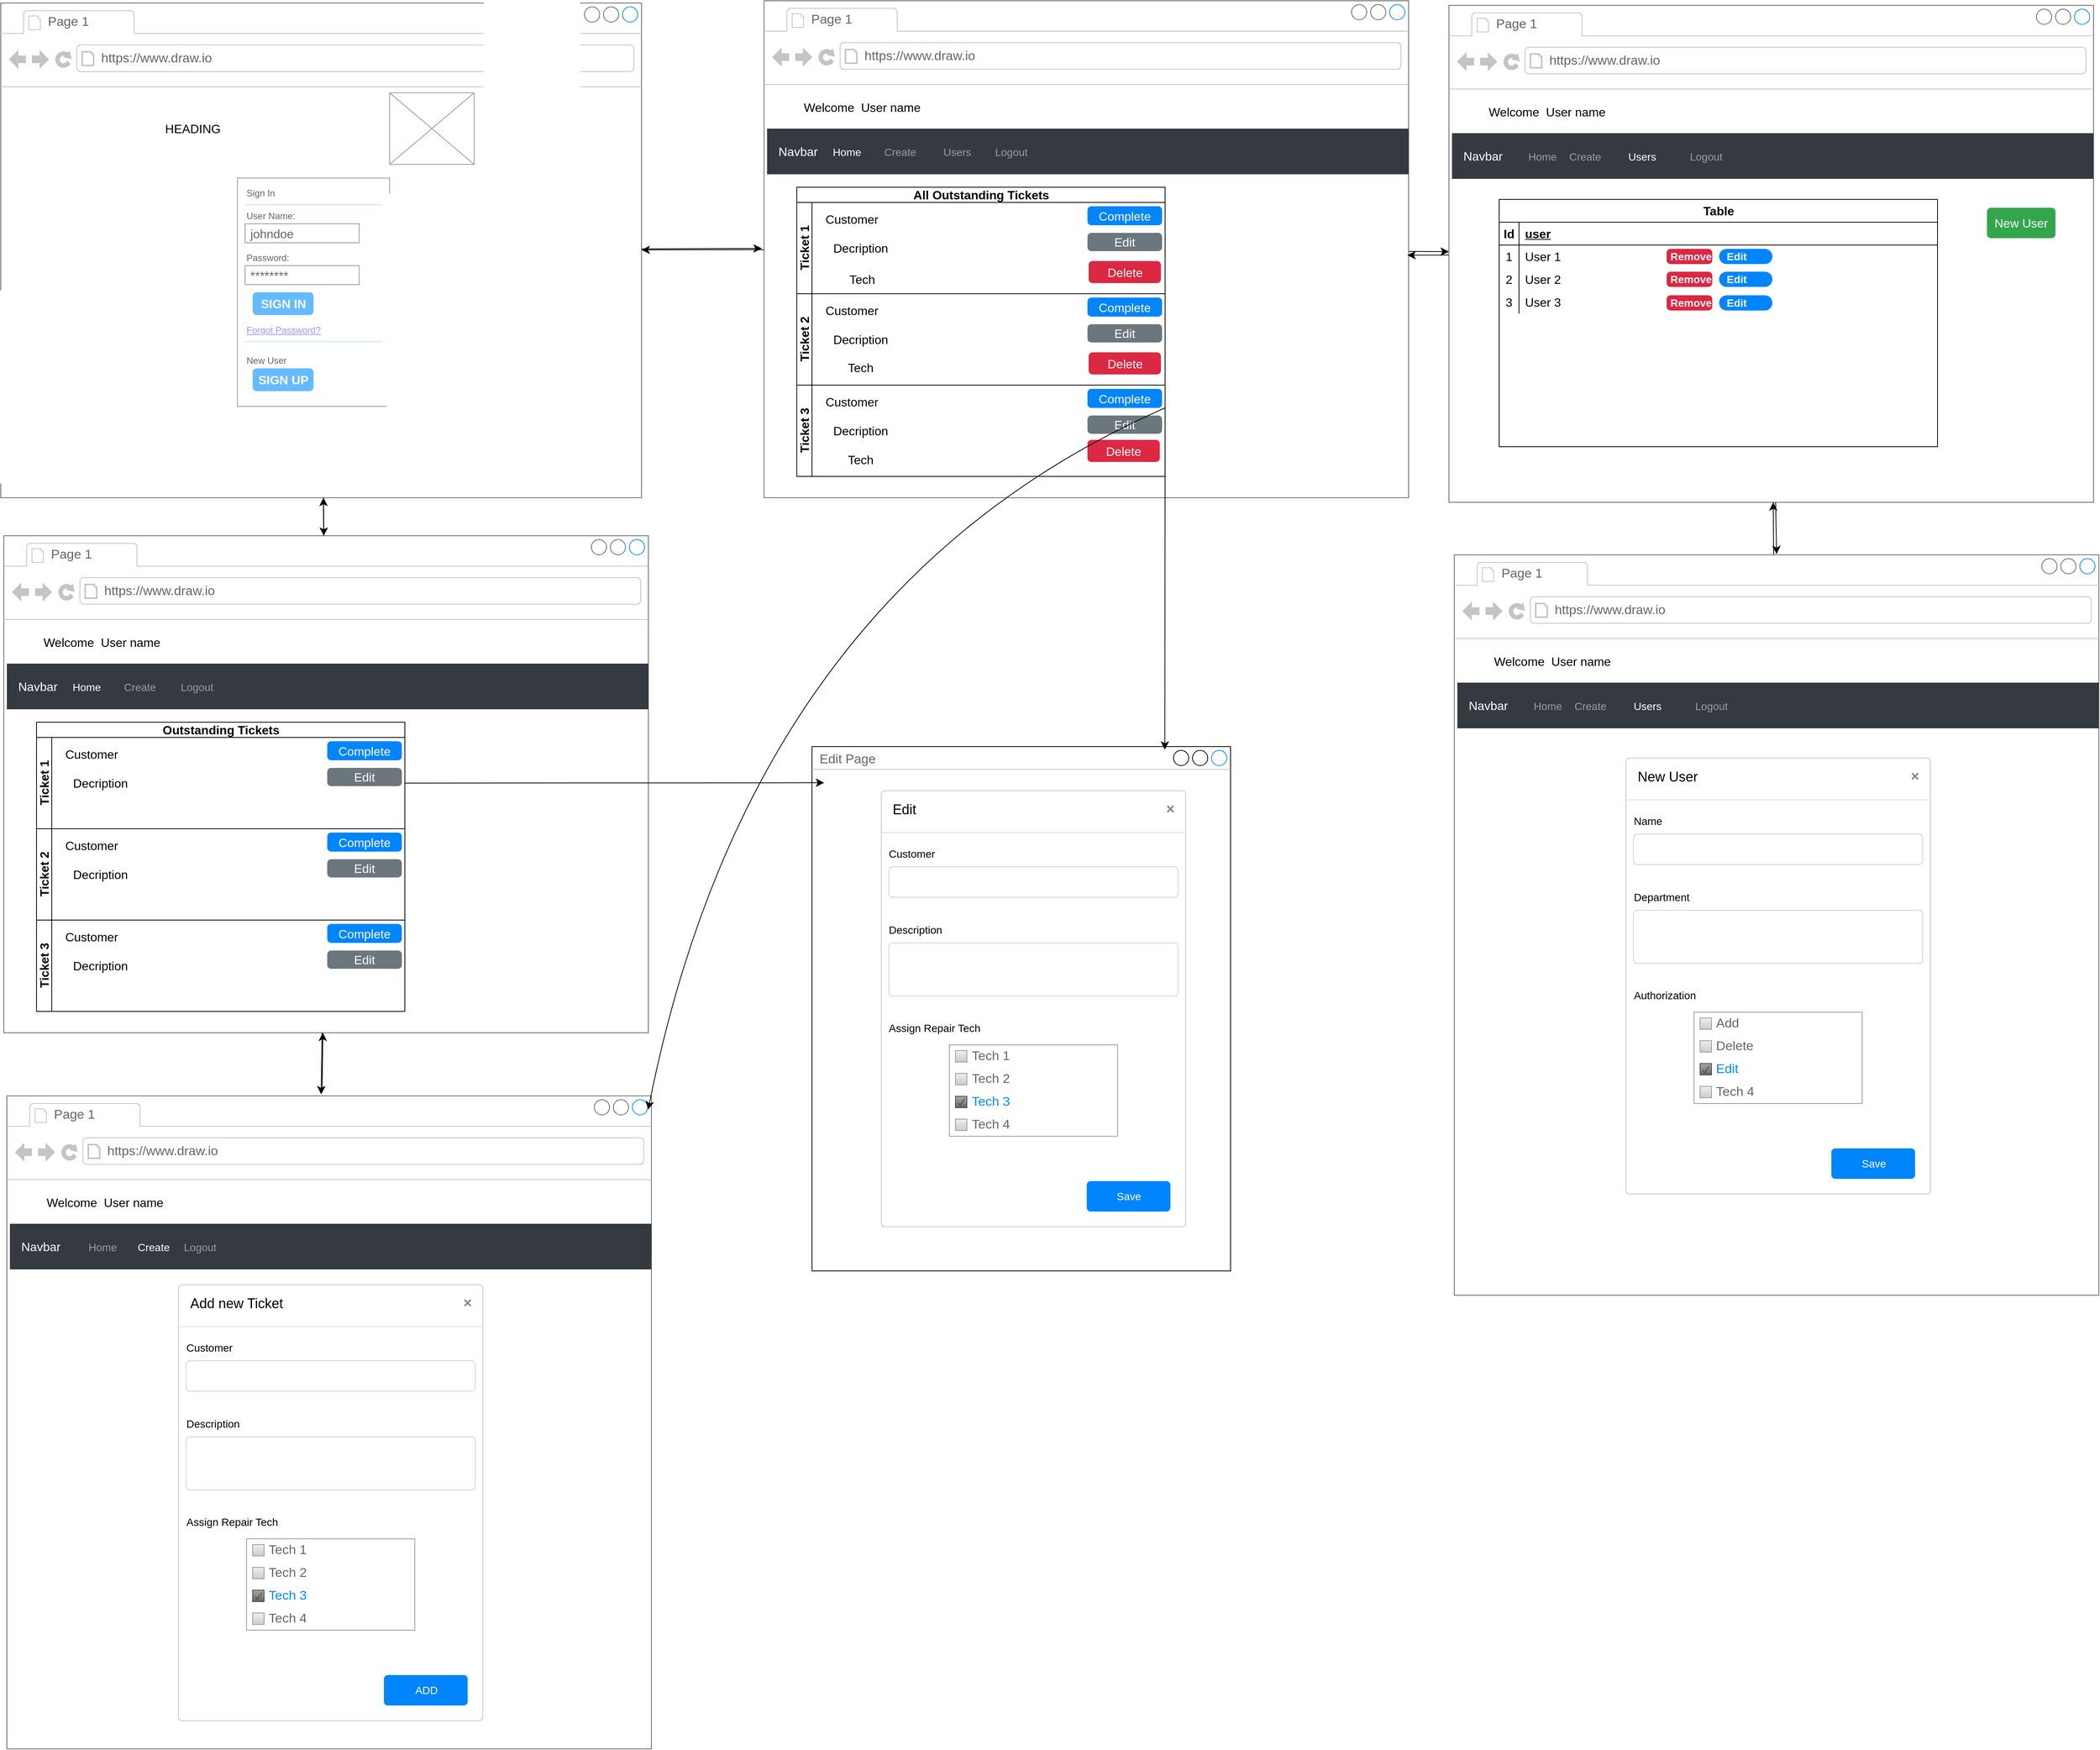<mxfile version="21.6.6" type="device">
  <diagram name="Page-1" id="4V1rqxsEy0uTXA404iLC">
    <mxGraphModel dx="5570" dy="2600" grid="0" gridSize="10" guides="1" tooltips="1" connect="1" arrows="1" fold="1" page="0" pageScale="1" pageWidth="827" pageHeight="1169" math="0" shadow="0">
      <root>
        <mxCell id="0" />
        <mxCell id="1" parent="0" />
        <mxCell id="F71LygZBP5IlNCUUIRIO-47" style="edgeStyle=none;curved=1;rounded=0;orthogonalLoop=1;jettySize=auto;html=1;fontSize=12;startSize=8;endSize=8;" edge="1" parent="1" source="F71LygZBP5IlNCUUIRIO-1" target="F71LygZBP5IlNCUUIRIO-41">
          <mxGeometry relative="1" as="geometry" />
        </mxCell>
        <mxCell id="F71LygZBP5IlNCUUIRIO-48" style="edgeStyle=none;curved=1;rounded=0;orthogonalLoop=1;jettySize=auto;html=1;fontSize=12;startSize=8;endSize=8;" edge="1" parent="1" source="F71LygZBP5IlNCUUIRIO-1">
          <mxGeometry relative="1" as="geometry">
            <mxPoint x="802" y="235.395" as="targetPoint" />
          </mxGeometry>
        </mxCell>
        <mxCell id="F71LygZBP5IlNCUUIRIO-1" value="" style="strokeWidth=1;shadow=0;dashed=0;align=center;html=1;shape=mxgraph.mockup.containers.browserWindow;rSize=0;strokeColor=#666666;strokeColor2=#008cff;strokeColor3=#c4c4c4;mainText=,;recursiveResize=0;fontSize=16;" vertex="1" parent="1">
          <mxGeometry x="-198" y="-87" width="842" height="650" as="geometry" />
        </mxCell>
        <mxCell id="F71LygZBP5IlNCUUIRIO-2" value="Page 1" style="strokeWidth=1;shadow=0;dashed=0;align=center;html=1;shape=mxgraph.mockup.containers.anchor;fontSize=17;fontColor=#666666;align=left;whiteSpace=wrap;" vertex="1" parent="F71LygZBP5IlNCUUIRIO-1">
          <mxGeometry x="60" y="12" width="110" height="26" as="geometry" />
        </mxCell>
        <mxCell id="F71LygZBP5IlNCUUIRIO-3" value="https://www.draw.io" style="strokeWidth=1;shadow=0;dashed=0;align=center;html=1;shape=mxgraph.mockup.containers.anchor;rSize=0;fontSize=17;fontColor=#666666;align=left;" vertex="1" parent="F71LygZBP5IlNCUUIRIO-1">
          <mxGeometry x="130" y="60" width="250" height="26" as="geometry" />
        </mxCell>
        <mxCell id="F71LygZBP5IlNCUUIRIO-4" value="" style="strokeWidth=1;shadow=0;dashed=0;align=center;html=1;shape=mxgraph.mockup.forms.rrect;rSize=0;strokeColor=#999999;fillColor=#ffffff;fontSize=16;" vertex="1" parent="F71LygZBP5IlNCUUIRIO-1">
          <mxGeometry x="311" y="230" width="200" height="300" as="geometry" />
        </mxCell>
        <mxCell id="F71LygZBP5IlNCUUIRIO-5" value="Sign In" style="strokeWidth=1;shadow=0;dashed=0;align=center;html=1;shape=mxgraph.mockup.forms.anchor;fontSize=12;fontColor=#666666;align=left;resizeWidth=1;spacingLeft=0;" vertex="1" parent="F71LygZBP5IlNCUUIRIO-4">
          <mxGeometry width="100" height="20" relative="1" as="geometry">
            <mxPoint x="10" y="10" as="offset" />
          </mxGeometry>
        </mxCell>
        <mxCell id="F71LygZBP5IlNCUUIRIO-6" value="" style="shape=line;strokeColor=#ddeeff;strokeWidth=2;html=1;resizeWidth=1;fontSize=16;" vertex="1" parent="F71LygZBP5IlNCUUIRIO-4">
          <mxGeometry width="180" height="10" relative="1" as="geometry">
            <mxPoint x="10" y="30" as="offset" />
          </mxGeometry>
        </mxCell>
        <mxCell id="F71LygZBP5IlNCUUIRIO-7" value="User Name:" style="strokeWidth=1;shadow=0;dashed=0;align=center;html=1;shape=mxgraph.mockup.forms.anchor;fontSize=12;fontColor=#666666;align=left;resizeWidth=1;spacingLeft=0;" vertex="1" parent="F71LygZBP5IlNCUUIRIO-4">
          <mxGeometry width="100" height="20" relative="1" as="geometry">
            <mxPoint x="10" y="40" as="offset" />
          </mxGeometry>
        </mxCell>
        <mxCell id="F71LygZBP5IlNCUUIRIO-8" value="johndoe" style="strokeWidth=1;shadow=0;dashed=0;align=center;html=1;shape=mxgraph.mockup.forms.rrect;rSize=0;strokeColor=#999999;fontColor=#666666;align=left;spacingLeft=5;resizeWidth=1;fontSize=16;" vertex="1" parent="F71LygZBP5IlNCUUIRIO-4">
          <mxGeometry width="150" height="25" relative="1" as="geometry">
            <mxPoint x="10" y="60" as="offset" />
          </mxGeometry>
        </mxCell>
        <mxCell id="F71LygZBP5IlNCUUIRIO-9" value="Password:" style="strokeWidth=1;shadow=0;dashed=0;align=center;html=1;shape=mxgraph.mockup.forms.anchor;fontSize=12;fontColor=#666666;align=left;resizeWidth=1;spacingLeft=0;" vertex="1" parent="F71LygZBP5IlNCUUIRIO-4">
          <mxGeometry width="100" height="20" relative="1" as="geometry">
            <mxPoint x="10" y="95" as="offset" />
          </mxGeometry>
        </mxCell>
        <mxCell id="F71LygZBP5IlNCUUIRIO-10" value="********" style="strokeWidth=1;shadow=0;dashed=0;align=center;html=1;shape=mxgraph.mockup.forms.rrect;rSize=0;strokeColor=#999999;fontColor=#666666;align=left;spacingLeft=5;resizeWidth=1;fontSize=16;" vertex="1" parent="F71LygZBP5IlNCUUIRIO-4">
          <mxGeometry width="150" height="25" relative="1" as="geometry">
            <mxPoint x="10" y="115" as="offset" />
          </mxGeometry>
        </mxCell>
        <mxCell id="F71LygZBP5IlNCUUIRIO-11" value="SIGN IN" style="strokeWidth=1;shadow=0;dashed=0;align=center;html=1;shape=mxgraph.mockup.forms.rrect;rSize=5;strokeColor=none;fontColor=#ffffff;fillColor=#66bbff;fontSize=16;fontStyle=1;" vertex="1" parent="F71LygZBP5IlNCUUIRIO-4">
          <mxGeometry y="1" width="80" height="30" relative="1" as="geometry">
            <mxPoint x="20" y="-150" as="offset" />
          </mxGeometry>
        </mxCell>
        <mxCell id="F71LygZBP5IlNCUUIRIO-12" value="Forgot Password?" style="strokeWidth=1;shadow=0;dashed=0;align=center;html=1;shape=mxgraph.mockup.forms.anchor;fontSize=12;fontColor=#9999ff;align=left;spacingLeft=0;fontStyle=4;resizeWidth=1;" vertex="1" parent="F71LygZBP5IlNCUUIRIO-4">
          <mxGeometry y="1" width="150" height="20" relative="1" as="geometry">
            <mxPoint x="10" y="-110" as="offset" />
          </mxGeometry>
        </mxCell>
        <mxCell id="F71LygZBP5IlNCUUIRIO-13" value="" style="shape=line;strokeColor=#ddeeff;strokeWidth=2;html=1;resizeWidth=1;fontSize=16;" vertex="1" parent="F71LygZBP5IlNCUUIRIO-4">
          <mxGeometry y="1" width="180" height="10" relative="1" as="geometry">
            <mxPoint x="10" y="-90" as="offset" />
          </mxGeometry>
        </mxCell>
        <mxCell id="F71LygZBP5IlNCUUIRIO-14" value="New User" style="strokeWidth=1;shadow=0;dashed=0;align=center;html=1;shape=mxgraph.mockup.forms.anchor;fontSize=12;fontColor=#666666;align=left;spacingLeft=0;resizeWidth=1;" vertex="1" parent="F71LygZBP5IlNCUUIRIO-4">
          <mxGeometry y="1" width="150" height="20" relative="1" as="geometry">
            <mxPoint x="10" y="-70" as="offset" />
          </mxGeometry>
        </mxCell>
        <mxCell id="F71LygZBP5IlNCUUIRIO-15" value="SIGN UP" style="strokeWidth=1;shadow=0;dashed=0;align=center;html=1;shape=mxgraph.mockup.forms.rrect;rSize=5;strokeColor=none;fontColor=#ffffff;fillColor=#66bbff;fontSize=16;fontStyle=1;" vertex="1" parent="F71LygZBP5IlNCUUIRIO-4">
          <mxGeometry y="1" width="80" height="30" relative="1" as="geometry">
            <mxPoint x="20" y="-50" as="offset" />
          </mxGeometry>
        </mxCell>
        <mxCell id="F71LygZBP5IlNCUUIRIO-16" value="" style="verticalLabelPosition=bottom;shadow=0;dashed=0;align=center;html=1;verticalAlign=top;strokeWidth=1;shape=mxgraph.mockup.graphics.simpleIcon;strokeColor=#999999;fontSize=16;" vertex="1" parent="F71LygZBP5IlNCUUIRIO-1">
          <mxGeometry x="511" y="118" width="111" height="94" as="geometry" />
        </mxCell>
        <mxCell id="F71LygZBP5IlNCUUIRIO-17" value="HEADING" style="text;html=1;strokeColor=none;fillColor=none;align=center;verticalAlign=middle;whiteSpace=wrap;rounded=0;fontSize=16;" vertex="1" parent="F71LygZBP5IlNCUUIRIO-1">
          <mxGeometry x="88" y="150" width="329" height="30" as="geometry" />
        </mxCell>
        <mxCell id="F71LygZBP5IlNCUUIRIO-53" style="edgeStyle=none;curved=1;rounded=0;orthogonalLoop=1;jettySize=auto;html=1;fontSize=12;startSize=8;endSize=8;" edge="1" parent="1" target="F71LygZBP5IlNCUUIRIO-41">
          <mxGeometry relative="1" as="geometry">
            <mxPoint x="224.243" y="1344" as="sourcePoint" />
          </mxGeometry>
        </mxCell>
        <mxCell id="F71LygZBP5IlNCUUIRIO-49" style="edgeStyle=none;curved=1;rounded=0;orthogonalLoop=1;jettySize=auto;html=1;fontSize=12;startSize=8;endSize=8;" edge="1" parent="1" source="F71LygZBP5IlNCUUIRIO-41">
          <mxGeometry relative="1" as="geometry">
            <mxPoint x="223" y="1347" as="targetPoint" />
          </mxGeometry>
        </mxCell>
        <mxCell id="F71LygZBP5IlNCUUIRIO-390" style="edgeStyle=none;curved=1;rounded=0;orthogonalLoop=1;jettySize=auto;html=1;fontSize=12;startSize=8;endSize=8;" edge="1" parent="1" source="F71LygZBP5IlNCUUIRIO-41" target="F71LygZBP5IlNCUUIRIO-1">
          <mxGeometry relative="1" as="geometry" />
        </mxCell>
        <mxCell id="F71LygZBP5IlNCUUIRIO-41" value="" style="strokeWidth=1;shadow=0;dashed=0;align=center;html=1;shape=mxgraph.mockup.containers.browserWindow;rSize=0;strokeColor=#666666;strokeColor2=#008cff;strokeColor3=#c4c4c4;mainText=,;recursiveResize=0;fontSize=16;" vertex="1" parent="1">
          <mxGeometry x="-194" y="613" width="847" height="653" as="geometry" />
        </mxCell>
        <mxCell id="F71LygZBP5IlNCUUIRIO-42" value="Page 1" style="strokeWidth=1;shadow=0;dashed=0;align=center;html=1;shape=mxgraph.mockup.containers.anchor;fontSize=17;fontColor=#666666;align=left;whiteSpace=wrap;" vertex="1" parent="F71LygZBP5IlNCUUIRIO-41">
          <mxGeometry x="60" y="12" width="110" height="26" as="geometry" />
        </mxCell>
        <mxCell id="F71LygZBP5IlNCUUIRIO-43" value="https://www.draw.io" style="strokeWidth=1;shadow=0;dashed=0;align=center;html=1;shape=mxgraph.mockup.containers.anchor;rSize=0;fontSize=17;fontColor=#666666;align=left;" vertex="1" parent="F71LygZBP5IlNCUUIRIO-41">
          <mxGeometry x="130" y="60" width="250" height="26" as="geometry" />
        </mxCell>
        <mxCell id="F71LygZBP5IlNCUUIRIO-54" value="Welcome&amp;nbsp; User name" style="text;html=1;strokeColor=none;fillColor=none;align=center;verticalAlign=middle;whiteSpace=wrap;rounded=0;fontSize=16;" vertex="1" parent="F71LygZBP5IlNCUUIRIO-41">
          <mxGeometry x="4" y="112" width="250" height="56" as="geometry" />
        </mxCell>
        <mxCell id="F71LygZBP5IlNCUUIRIO-55" value="Navbar" style="html=1;shadow=0;dashed=0;fillColor=#343A40;strokeColor=none;fontSize=16;fontColor=#ffffff;align=left;spacing=15;" vertex="1" parent="F71LygZBP5IlNCUUIRIO-41">
          <mxGeometry x="4" y="168" width="843" height="60" as="geometry" />
        </mxCell>
        <mxCell id="F71LygZBP5IlNCUUIRIO-56" value="Home" style="fillColor=none;strokeColor=none;fontSize=14;fontColor=#ffffff;align=center;" vertex="1" parent="F71LygZBP5IlNCUUIRIO-55">
          <mxGeometry width="70" height="40" relative="1" as="geometry">
            <mxPoint x="70" y="10" as="offset" />
          </mxGeometry>
        </mxCell>
        <mxCell id="F71LygZBP5IlNCUUIRIO-57" value="Create" style="fillColor=none;strokeColor=none;fontSize=14;fontColor=#9A9DA0;align=center;" vertex="1" parent="F71LygZBP5IlNCUUIRIO-55">
          <mxGeometry width="70" height="40" relative="1" as="geometry">
            <mxPoint x="140" y="10" as="offset" />
          </mxGeometry>
        </mxCell>
        <mxCell id="F71LygZBP5IlNCUUIRIO-58" value="Logout" style="fillColor=none;strokeColor=none;fontSize=14;fontColor=#9A9DA0;align=center;spacingRight=0;" vertex="1" parent="F71LygZBP5IlNCUUIRIO-55">
          <mxGeometry width="80" height="40" relative="1" as="geometry">
            <mxPoint x="210" y="10" as="offset" />
          </mxGeometry>
        </mxCell>
        <mxCell id="F71LygZBP5IlNCUUIRIO-66" value="Outstanding Tickets" style="swimlane;childLayout=stackLayout;resizeParent=1;resizeParentMax=0;horizontal=1;startSize=20;horizontalStack=0;html=1;fontSize=16;" vertex="1" parent="F71LygZBP5IlNCUUIRIO-41">
          <mxGeometry x="43" y="245" width="484" height="380" as="geometry" />
        </mxCell>
        <mxCell id="F71LygZBP5IlNCUUIRIO-67" value="Ticket 1" style="swimlane;startSize=20;horizontal=0;html=1;fontSize=16;" vertex="1" parent="F71LygZBP5IlNCUUIRIO-66">
          <mxGeometry y="20" width="484" height="120" as="geometry" />
        </mxCell>
        <mxCell id="F71LygZBP5IlNCUUIRIO-70" value="Customer" style="text;html=1;strokeColor=none;fillColor=none;align=center;verticalAlign=middle;whiteSpace=wrap;rounded=0;fontSize=16;" vertex="1" parent="F71LygZBP5IlNCUUIRIO-67">
          <mxGeometry x="24" y="7" width="97" height="30" as="geometry" />
        </mxCell>
        <mxCell id="F71LygZBP5IlNCUUIRIO-71" value="Decription" style="text;html=1;strokeColor=none;fillColor=none;align=center;verticalAlign=middle;whiteSpace=wrap;rounded=0;fontSize=16;" vertex="1" parent="F71LygZBP5IlNCUUIRIO-67">
          <mxGeometry x="24" y="45" width="120" height="30" as="geometry" />
        </mxCell>
        <mxCell id="F71LygZBP5IlNCUUIRIO-74" value="Complete" style="html=1;shadow=0;dashed=0;shape=mxgraph.bootstrap.rrect;rSize=5;strokeColor=none;strokeWidth=1;fillColor=#0085FC;fontColor=#FFFFFF;whiteSpace=wrap;align=center;verticalAlign=middle;spacingLeft=0;fontStyle=0;fontSize=16;spacing=5;" vertex="1" parent="F71LygZBP5IlNCUUIRIO-67">
          <mxGeometry x="382" y="5" width="98" height="25" as="geometry" />
        </mxCell>
        <mxCell id="F71LygZBP5IlNCUUIRIO-75" value="Edit" style="html=1;shadow=0;dashed=0;shape=mxgraph.bootstrap.rrect;rSize=5;strokeColor=none;strokeWidth=1;fillColor=#6C767D;fontColor=#FFFFFF;whiteSpace=wrap;align=center;verticalAlign=middle;spacingLeft=0;fontStyle=0;fontSize=16;spacing=5;" vertex="1" parent="F71LygZBP5IlNCUUIRIO-67">
          <mxGeometry x="382" y="40" width="98" height="24" as="geometry" />
        </mxCell>
        <mxCell id="F71LygZBP5IlNCUUIRIO-76" value="Ticket 2" style="swimlane;startSize=20;horizontal=0;html=1;fontSize=16;" vertex="1" parent="F71LygZBP5IlNCUUIRIO-66">
          <mxGeometry y="140" width="484" height="120" as="geometry" />
        </mxCell>
        <mxCell id="F71LygZBP5IlNCUUIRIO-77" value="Customer" style="text;html=1;strokeColor=none;fillColor=none;align=center;verticalAlign=middle;whiteSpace=wrap;rounded=0;fontSize=16;" vertex="1" parent="F71LygZBP5IlNCUUIRIO-76">
          <mxGeometry x="24" y="7" width="97" height="30" as="geometry" />
        </mxCell>
        <mxCell id="F71LygZBP5IlNCUUIRIO-78" value="Decription" style="text;html=1;strokeColor=none;fillColor=none;align=center;verticalAlign=middle;whiteSpace=wrap;rounded=0;fontSize=16;" vertex="1" parent="F71LygZBP5IlNCUUIRIO-76">
          <mxGeometry x="24" y="45" width="120" height="30" as="geometry" />
        </mxCell>
        <mxCell id="F71LygZBP5IlNCUUIRIO-79" value="Complete" style="html=1;shadow=0;dashed=0;shape=mxgraph.bootstrap.rrect;rSize=5;strokeColor=none;strokeWidth=1;fillColor=#0085FC;fontColor=#FFFFFF;whiteSpace=wrap;align=center;verticalAlign=middle;spacingLeft=0;fontStyle=0;fontSize=16;spacing=5;" vertex="1" parent="F71LygZBP5IlNCUUIRIO-76">
          <mxGeometry x="382" y="5" width="98" height="25" as="geometry" />
        </mxCell>
        <mxCell id="F71LygZBP5IlNCUUIRIO-80" value="Edit" style="html=1;shadow=0;dashed=0;shape=mxgraph.bootstrap.rrect;rSize=5;strokeColor=none;strokeWidth=1;fillColor=#6C767D;fontColor=#FFFFFF;whiteSpace=wrap;align=center;verticalAlign=middle;spacingLeft=0;fontStyle=0;fontSize=16;spacing=5;" vertex="1" parent="F71LygZBP5IlNCUUIRIO-76">
          <mxGeometry x="382" y="40" width="98" height="24" as="geometry" />
        </mxCell>
        <mxCell id="F71LygZBP5IlNCUUIRIO-81" value="Ticket 3" style="swimlane;startSize=20;horizontal=0;html=1;fontSize=16;" vertex="1" parent="F71LygZBP5IlNCUUIRIO-66">
          <mxGeometry y="260" width="484" height="120" as="geometry" />
        </mxCell>
        <mxCell id="F71LygZBP5IlNCUUIRIO-82" value="Customer" style="text;html=1;strokeColor=none;fillColor=none;align=center;verticalAlign=middle;whiteSpace=wrap;rounded=0;fontSize=16;" vertex="1" parent="F71LygZBP5IlNCUUIRIO-81">
          <mxGeometry x="24" y="7" width="97" height="30" as="geometry" />
        </mxCell>
        <mxCell id="F71LygZBP5IlNCUUIRIO-83" value="Decription" style="text;html=1;strokeColor=none;fillColor=none;align=center;verticalAlign=middle;whiteSpace=wrap;rounded=0;fontSize=16;" vertex="1" parent="F71LygZBP5IlNCUUIRIO-81">
          <mxGeometry x="24" y="45" width="120" height="30" as="geometry" />
        </mxCell>
        <mxCell id="F71LygZBP5IlNCUUIRIO-84" value="Complete" style="html=1;shadow=0;dashed=0;shape=mxgraph.bootstrap.rrect;rSize=5;strokeColor=none;strokeWidth=1;fillColor=#0085FC;fontColor=#FFFFFF;whiteSpace=wrap;align=center;verticalAlign=middle;spacingLeft=0;fontStyle=0;fontSize=16;spacing=5;" vertex="1" parent="F71LygZBP5IlNCUUIRIO-81">
          <mxGeometry x="382" y="5" width="98" height="25" as="geometry" />
        </mxCell>
        <mxCell id="F71LygZBP5IlNCUUIRIO-85" value="Edit" style="html=1;shadow=0;dashed=0;shape=mxgraph.bootstrap.rrect;rSize=5;strokeColor=none;strokeWidth=1;fillColor=#6C767D;fontColor=#FFFFFF;whiteSpace=wrap;align=center;verticalAlign=middle;spacingLeft=0;fontStyle=0;fontSize=16;spacing=5;" vertex="1" parent="F71LygZBP5IlNCUUIRIO-81">
          <mxGeometry x="382" y="40" width="98" height="24" as="geometry" />
        </mxCell>
        <mxCell id="F71LygZBP5IlNCUUIRIO-86" value="" style="strokeWidth=1;shadow=0;dashed=0;align=center;html=1;shape=mxgraph.mockup.containers.browserWindow;rSize=0;strokeColor=#666666;strokeColor2=#008cff;strokeColor3=#c4c4c4;mainText=,;recursiveResize=0;fontSize=16;" vertex="1" parent="1">
          <mxGeometry x="-190" y="1349" width="847" height="858" as="geometry" />
        </mxCell>
        <mxCell id="F71LygZBP5IlNCUUIRIO-87" value="Page 1" style="strokeWidth=1;shadow=0;dashed=0;align=center;html=1;shape=mxgraph.mockup.containers.anchor;fontSize=17;fontColor=#666666;align=left;whiteSpace=wrap;" vertex="1" parent="F71LygZBP5IlNCUUIRIO-86">
          <mxGeometry x="60" y="12" width="110" height="26" as="geometry" />
        </mxCell>
        <mxCell id="F71LygZBP5IlNCUUIRIO-88" value="https://www.draw.io" style="strokeWidth=1;shadow=0;dashed=0;align=center;html=1;shape=mxgraph.mockup.containers.anchor;rSize=0;fontSize=17;fontColor=#666666;align=left;" vertex="1" parent="F71LygZBP5IlNCUUIRIO-86">
          <mxGeometry x="130" y="60" width="250" height="26" as="geometry" />
        </mxCell>
        <mxCell id="F71LygZBP5IlNCUUIRIO-89" value="Welcome&amp;nbsp; User name" style="text;html=1;strokeColor=none;fillColor=none;align=center;verticalAlign=middle;whiteSpace=wrap;rounded=0;fontSize=16;" vertex="1" parent="F71LygZBP5IlNCUUIRIO-86">
          <mxGeometry x="4" y="112" width="250" height="56" as="geometry" />
        </mxCell>
        <mxCell id="F71LygZBP5IlNCUUIRIO-90" value="Navbar" style="html=1;shadow=0;dashed=0;fillColor=#343A40;strokeColor=none;fontSize=16;fontColor=#ffffff;align=left;spacing=15;" vertex="1" parent="F71LygZBP5IlNCUUIRIO-86">
          <mxGeometry x="4" y="168" width="843" height="60" as="geometry" />
        </mxCell>
        <mxCell id="F71LygZBP5IlNCUUIRIO-91" value="Create" style="fillColor=none;strokeColor=none;fontSize=14;fontColor=#ffffff;align=center;" vertex="1" parent="F71LygZBP5IlNCUUIRIO-90">
          <mxGeometry width="70" height="40" relative="1" as="geometry">
            <mxPoint x="154" y="10" as="offset" />
          </mxGeometry>
        </mxCell>
        <mxCell id="F71LygZBP5IlNCUUIRIO-92" value="Home" style="fillColor=none;strokeColor=none;fontSize=14;fontColor=#9A9DA0;align=center;" vertex="1" parent="F71LygZBP5IlNCUUIRIO-90">
          <mxGeometry width="70" height="40" relative="1" as="geometry">
            <mxPoint x="87" y="10" as="offset" />
          </mxGeometry>
        </mxCell>
        <mxCell id="F71LygZBP5IlNCUUIRIO-93" value="Logout" style="fillColor=none;strokeColor=none;fontSize=14;fontColor=#9A9DA0;align=center;spacingRight=0;" vertex="1" parent="F71LygZBP5IlNCUUIRIO-90">
          <mxGeometry width="80" height="40" relative="1" as="geometry">
            <mxPoint x="210" y="10" as="offset" />
          </mxGeometry>
        </mxCell>
        <mxCell id="F71LygZBP5IlNCUUIRIO-176" value="Add new Ticket" style="html=1;shadow=0;dashed=0;shape=mxgraph.bootstrap.rrect;rSize=5;html=1;strokeColor=#C8C8C8;fillColor=#ffffff;whiteSpace=wrap;verticalAlign=top;align=left;fontSize=18;spacing=15;spacingTop=-5;" vertex="1" parent="F71LygZBP5IlNCUUIRIO-86">
          <mxGeometry x="225.5" y="248" width="400" height="573" as="geometry" />
        </mxCell>
        <mxCell id="F71LygZBP5IlNCUUIRIO-177" value="" style="shape=line;strokeColor=#dddddd;resizeWidth=1;fontSize=16;" vertex="1" parent="F71LygZBP5IlNCUUIRIO-176">
          <mxGeometry width="400" height="10" relative="1" as="geometry">
            <mxPoint y="50" as="offset" />
          </mxGeometry>
        </mxCell>
        <mxCell id="F71LygZBP5IlNCUUIRIO-178" value="" style="html=1;shadow=0;dashed=0;shape=mxgraph.bootstrap.x;strokeColor=#868686;strokeWidth=2;fontSize=16;" vertex="1" parent="F71LygZBP5IlNCUUIRIO-176">
          <mxGeometry x="1" width="8" height="8" relative="1" as="geometry">
            <mxPoint x="-24" y="20" as="offset" />
          </mxGeometry>
        </mxCell>
        <mxCell id="F71LygZBP5IlNCUUIRIO-179" value="Customer" style="strokeColor=none;fillColor=none;resizeWidth=1;align=left;verticalAlign=top;spacing=10;fontSize=14;whiteSpace=wrap;html=1;" vertex="1" parent="F71LygZBP5IlNCUUIRIO-176">
          <mxGeometry width="400" height="40" relative="1" as="geometry">
            <mxPoint y="60" as="offset" />
          </mxGeometry>
        </mxCell>
        <mxCell id="F71LygZBP5IlNCUUIRIO-180" value="" style="html=1;shadow=0;dashed=0;shape=mxgraph.bootstrap.rrect;rSize=5;strokeColor=#CED4DA;fillColor=none;align=left;verticalAlign=middle;spacing=10;fontSize=14;whiteSpace=wrap;html=1;" vertex="1" parent="F71LygZBP5IlNCUUIRIO-176">
          <mxGeometry width="380" height="40" relative="1" as="geometry">
            <mxPoint x="10" y="100" as="offset" />
          </mxGeometry>
        </mxCell>
        <mxCell id="F71LygZBP5IlNCUUIRIO-181" value="Description" style="strokeColor=none;fillColor=none;resizeWidth=1;align=left;verticalAlign=top;spacing=10;fontSize=14;whiteSpace=wrap;html=1;" vertex="1" parent="F71LygZBP5IlNCUUIRIO-176">
          <mxGeometry width="400" height="40" relative="1" as="geometry">
            <mxPoint y="160" as="offset" />
          </mxGeometry>
        </mxCell>
        <mxCell id="F71LygZBP5IlNCUUIRIO-182" value="" style="html=1;shadow=0;dashed=0;shape=mxgraph.bootstrap.rrect;rSize=5;strokeColor=#CED4DA;fillColor=none;align=left;verticalAlign=middle;spacing=10;fontSize=14;whiteSpace=wrap;html=1;" vertex="1" parent="F71LygZBP5IlNCUUIRIO-176">
          <mxGeometry width="380" height="70" relative="1" as="geometry">
            <mxPoint x="10" y="200" as="offset" />
          </mxGeometry>
        </mxCell>
        <mxCell id="F71LygZBP5IlNCUUIRIO-184" value="ADD" style="html=1;shadow=0;dashed=0;shape=mxgraph.bootstrap.rrect;rSize=5;fillColor=#0085FC;strokeColor=none;fontColor=#FFFFFF;fontSize=14;" vertex="1" parent="F71LygZBP5IlNCUUIRIO-176">
          <mxGeometry x="1" y="1" width="110" height="40" relative="1" as="geometry">
            <mxPoint x="-130" y="-60" as="offset" />
          </mxGeometry>
        </mxCell>
        <mxCell id="F71LygZBP5IlNCUUIRIO-186" value="Assign Repair Tech" style="strokeColor=none;fillColor=none;resizeWidth=1;align=left;verticalAlign=top;spacing=10;fontSize=14;whiteSpace=wrap;html=1;" vertex="1" parent="F71LygZBP5IlNCUUIRIO-176">
          <mxGeometry width="400" height="40" relative="1" as="geometry">
            <mxPoint y="289" as="offset" />
          </mxGeometry>
        </mxCell>
        <mxCell id="F71LygZBP5IlNCUUIRIO-187" value="" style="strokeWidth=1;shadow=0;dashed=0;align=center;html=1;shape=mxgraph.mockup.forms.rrect;rSize=0;strokeColor=#999999;fillColor=#ffffff;recursiveResize=0;fontSize=16;" vertex="1" parent="F71LygZBP5IlNCUUIRIO-176">
          <mxGeometry x="89.5" y="334" width="221" height="120" as="geometry" />
        </mxCell>
        <mxCell id="F71LygZBP5IlNCUUIRIO-188" value="Tech 1" style="strokeWidth=1;shadow=0;dashed=0;align=center;html=1;shape=mxgraph.mockup.forms.rrect;rSize=0;fillColor=#eeeeee;strokeColor=#999999;gradientColor=#cccccc;align=left;spacingLeft=4;fontSize=17;fontColor=#666666;labelPosition=right;" vertex="1" parent="F71LygZBP5IlNCUUIRIO-187">
          <mxGeometry x="8" y="7.5" width="15" height="15" as="geometry" />
        </mxCell>
        <mxCell id="F71LygZBP5IlNCUUIRIO-189" value="Tech 2" style="strokeWidth=1;shadow=0;dashed=0;align=center;html=1;shape=mxgraph.mockup.forms.rrect;rSize=0;fillColor=#eeeeee;strokeColor=#999999;gradientColor=#cccccc;align=left;spacingLeft=4;fontSize=17;fontColor=#666666;labelPosition=right;" vertex="1" parent="F71LygZBP5IlNCUUIRIO-187">
          <mxGeometry x="8" y="37.5" width="15" height="15" as="geometry" />
        </mxCell>
        <mxCell id="F71LygZBP5IlNCUUIRIO-190" value="Tech 3" style="strokeWidth=1;shadow=0;dashed=0;align=center;html=1;shape=mxgraph.mockup.forms.checkbox;rSize=0;resizable=0;fillColor=#aaaaaa;strokeColor=#444444;gradientColor=#666666;align=left;spacingLeft=4;fontSize=17;fontColor=#008cff;labelPosition=right;" vertex="1" parent="F71LygZBP5IlNCUUIRIO-187">
          <mxGeometry x="8" y="67.5" width="15" height="15" as="geometry" />
        </mxCell>
        <mxCell id="F71LygZBP5IlNCUUIRIO-191" value="Tech 4" style="strokeWidth=1;shadow=0;dashed=0;align=center;html=1;shape=mxgraph.mockup.forms.rrect;rSize=0;fillColor=#eeeeee;strokeColor=#999999;gradientColor=#cccccc;align=left;spacingLeft=4;fontSize=17;fontColor=#666666;labelPosition=right;" vertex="1" parent="F71LygZBP5IlNCUUIRIO-187">
          <mxGeometry x="8" y="97.5" width="15" height="15" as="geometry" />
        </mxCell>
        <mxCell id="F71LygZBP5IlNCUUIRIO-194" value="Edit Page" style="strokeWidth=1;shadow=0;dashed=0;align=center;html=1;shape=mxgraph.mockup.containers.window;align=left;verticalAlign=top;spacingLeft=8;strokeColor2=#008cff;strokeColor3=#c4c4c4;fontColor=#666666;mainText=;fontSize=17;labelBackgroundColor=none;whiteSpace=wrap;" vertex="1" parent="1">
          <mxGeometry x="868" y="890" width="550" height="689" as="geometry" />
        </mxCell>
        <mxCell id="F71LygZBP5IlNCUUIRIO-195" style="edgeStyle=none;curved=1;rounded=0;orthogonalLoop=1;jettySize=auto;html=1;exitX=1;exitY=0.5;exitDx=0;exitDy=0;entryX=0.029;entryY=0.069;entryDx=0;entryDy=0;entryPerimeter=0;fontSize=12;startSize=8;endSize=8;" edge="1" parent="1" source="F71LygZBP5IlNCUUIRIO-67" target="F71LygZBP5IlNCUUIRIO-194">
          <mxGeometry relative="1" as="geometry" />
        </mxCell>
        <mxCell id="F71LygZBP5IlNCUUIRIO-196" value="Edit" style="html=1;shadow=0;dashed=0;shape=mxgraph.bootstrap.rrect;rSize=5;html=1;strokeColor=#C8C8C8;fillColor=#ffffff;whiteSpace=wrap;verticalAlign=top;align=left;fontSize=18;spacing=15;spacingTop=-5;" vertex="1" parent="1">
          <mxGeometry x="959" y="948" width="400" height="573" as="geometry" />
        </mxCell>
        <mxCell id="F71LygZBP5IlNCUUIRIO-197" value="" style="shape=line;strokeColor=#dddddd;resizeWidth=1;fontSize=16;" vertex="1" parent="F71LygZBP5IlNCUUIRIO-196">
          <mxGeometry width="400" height="10" relative="1" as="geometry">
            <mxPoint y="50" as="offset" />
          </mxGeometry>
        </mxCell>
        <mxCell id="F71LygZBP5IlNCUUIRIO-198" value="" style="html=1;shadow=0;dashed=0;shape=mxgraph.bootstrap.x;strokeColor=#868686;strokeWidth=2;fontSize=16;" vertex="1" parent="F71LygZBP5IlNCUUIRIO-196">
          <mxGeometry x="1" width="8" height="8" relative="1" as="geometry">
            <mxPoint x="-24" y="20" as="offset" />
          </mxGeometry>
        </mxCell>
        <mxCell id="F71LygZBP5IlNCUUIRIO-199" value="Customer" style="strokeColor=none;fillColor=none;resizeWidth=1;align=left;verticalAlign=top;spacing=10;fontSize=14;whiteSpace=wrap;html=1;" vertex="1" parent="F71LygZBP5IlNCUUIRIO-196">
          <mxGeometry width="400" height="40" relative="1" as="geometry">
            <mxPoint y="60" as="offset" />
          </mxGeometry>
        </mxCell>
        <mxCell id="F71LygZBP5IlNCUUIRIO-200" value="" style="html=1;shadow=0;dashed=0;shape=mxgraph.bootstrap.rrect;rSize=5;strokeColor=#CED4DA;fillColor=none;align=left;verticalAlign=middle;spacing=10;fontSize=14;whiteSpace=wrap;html=1;" vertex="1" parent="F71LygZBP5IlNCUUIRIO-196">
          <mxGeometry width="380" height="40" relative="1" as="geometry">
            <mxPoint x="10" y="100" as="offset" />
          </mxGeometry>
        </mxCell>
        <mxCell id="F71LygZBP5IlNCUUIRIO-201" value="Description" style="strokeColor=none;fillColor=none;resizeWidth=1;align=left;verticalAlign=top;spacing=10;fontSize=14;whiteSpace=wrap;html=1;" vertex="1" parent="F71LygZBP5IlNCUUIRIO-196">
          <mxGeometry width="400" height="40" relative="1" as="geometry">
            <mxPoint y="160" as="offset" />
          </mxGeometry>
        </mxCell>
        <mxCell id="F71LygZBP5IlNCUUIRIO-202" value="" style="html=1;shadow=0;dashed=0;shape=mxgraph.bootstrap.rrect;rSize=5;strokeColor=#CED4DA;fillColor=none;align=left;verticalAlign=middle;spacing=10;fontSize=14;whiteSpace=wrap;html=1;" vertex="1" parent="F71LygZBP5IlNCUUIRIO-196">
          <mxGeometry width="380" height="70" relative="1" as="geometry">
            <mxPoint x="10" y="200" as="offset" />
          </mxGeometry>
        </mxCell>
        <mxCell id="F71LygZBP5IlNCUUIRIO-203" value="Save" style="html=1;shadow=0;dashed=0;shape=mxgraph.bootstrap.rrect;rSize=5;fillColor=#0085FC;strokeColor=none;fontColor=#FFFFFF;fontSize=14;" vertex="1" parent="F71LygZBP5IlNCUUIRIO-196">
          <mxGeometry x="1" y="1" width="110" height="40" relative="1" as="geometry">
            <mxPoint x="-130" y="-60" as="offset" />
          </mxGeometry>
        </mxCell>
        <mxCell id="F71LygZBP5IlNCUUIRIO-204" value="Assign Repair Tech" style="strokeColor=none;fillColor=none;resizeWidth=1;align=left;verticalAlign=top;spacing=10;fontSize=14;whiteSpace=wrap;html=1;" vertex="1" parent="F71LygZBP5IlNCUUIRIO-196">
          <mxGeometry width="400" height="40" relative="1" as="geometry">
            <mxPoint y="289" as="offset" />
          </mxGeometry>
        </mxCell>
        <mxCell id="F71LygZBP5IlNCUUIRIO-205" value="" style="strokeWidth=1;shadow=0;dashed=0;align=center;html=1;shape=mxgraph.mockup.forms.rrect;rSize=0;strokeColor=#999999;fillColor=#ffffff;recursiveResize=0;fontSize=16;" vertex="1" parent="F71LygZBP5IlNCUUIRIO-196">
          <mxGeometry x="89.5" y="334" width="221" height="120" as="geometry" />
        </mxCell>
        <mxCell id="F71LygZBP5IlNCUUIRIO-206" value="Tech 1" style="strokeWidth=1;shadow=0;dashed=0;align=center;html=1;shape=mxgraph.mockup.forms.rrect;rSize=0;fillColor=#eeeeee;strokeColor=#999999;gradientColor=#cccccc;align=left;spacingLeft=4;fontSize=17;fontColor=#666666;labelPosition=right;" vertex="1" parent="F71LygZBP5IlNCUUIRIO-205">
          <mxGeometry x="8" y="7.5" width="15" height="15" as="geometry" />
        </mxCell>
        <mxCell id="F71LygZBP5IlNCUUIRIO-207" value="Tech 2" style="strokeWidth=1;shadow=0;dashed=0;align=center;html=1;shape=mxgraph.mockup.forms.rrect;rSize=0;fillColor=#eeeeee;strokeColor=#999999;gradientColor=#cccccc;align=left;spacingLeft=4;fontSize=17;fontColor=#666666;labelPosition=right;" vertex="1" parent="F71LygZBP5IlNCUUIRIO-205">
          <mxGeometry x="8" y="37.5" width="15" height="15" as="geometry" />
        </mxCell>
        <mxCell id="F71LygZBP5IlNCUUIRIO-208" value="Tech 3" style="strokeWidth=1;shadow=0;dashed=0;align=center;html=1;shape=mxgraph.mockup.forms.checkbox;rSize=0;resizable=0;fillColor=#aaaaaa;strokeColor=#444444;gradientColor=#666666;align=left;spacingLeft=4;fontSize=17;fontColor=#008cff;labelPosition=right;" vertex="1" parent="F71LygZBP5IlNCUUIRIO-205">
          <mxGeometry x="8" y="67.5" width="15" height="15" as="geometry" />
        </mxCell>
        <mxCell id="F71LygZBP5IlNCUUIRIO-209" value="Tech 4" style="strokeWidth=1;shadow=0;dashed=0;align=center;html=1;shape=mxgraph.mockup.forms.rrect;rSize=0;fillColor=#eeeeee;strokeColor=#999999;gradientColor=#cccccc;align=left;spacingLeft=4;fontSize=17;fontColor=#666666;labelPosition=right;" vertex="1" parent="F71LygZBP5IlNCUUIRIO-205">
          <mxGeometry x="8" y="97.5" width="15" height="15" as="geometry" />
        </mxCell>
        <mxCell id="F71LygZBP5IlNCUUIRIO-279" style="edgeStyle=none;curved=1;rounded=0;orthogonalLoop=1;jettySize=auto;html=1;fontSize=12;startSize=8;endSize=8;" edge="1" parent="1" source="F71LygZBP5IlNCUUIRIO-210" target="F71LygZBP5IlNCUUIRIO-246">
          <mxGeometry relative="1" as="geometry" />
        </mxCell>
        <mxCell id="F71LygZBP5IlNCUUIRIO-389" style="edgeStyle=none;curved=1;rounded=0;orthogonalLoop=1;jettySize=auto;html=1;fontSize=12;startSize=8;endSize=8;" edge="1" parent="1" source="F71LygZBP5IlNCUUIRIO-210" target="F71LygZBP5IlNCUUIRIO-1">
          <mxGeometry relative="1" as="geometry" />
        </mxCell>
        <mxCell id="F71LygZBP5IlNCUUIRIO-210" value="" style="strokeWidth=1;shadow=0;dashed=0;align=center;html=1;shape=mxgraph.mockup.containers.browserWindow;rSize=0;strokeColor=#666666;strokeColor2=#008cff;strokeColor3=#c4c4c4;mainText=,;recursiveResize=0;fontSize=16;" vertex="1" parent="1">
          <mxGeometry x="805" y="-90" width="847" height="653" as="geometry" />
        </mxCell>
        <mxCell id="F71LygZBP5IlNCUUIRIO-211" value="Page 1" style="strokeWidth=1;shadow=0;dashed=0;align=center;html=1;shape=mxgraph.mockup.containers.anchor;fontSize=17;fontColor=#666666;align=left;whiteSpace=wrap;" vertex="1" parent="F71LygZBP5IlNCUUIRIO-210">
          <mxGeometry x="60" y="12" width="110" height="26" as="geometry" />
        </mxCell>
        <mxCell id="F71LygZBP5IlNCUUIRIO-212" value="https://www.draw.io" style="strokeWidth=1;shadow=0;dashed=0;align=center;html=1;shape=mxgraph.mockup.containers.anchor;rSize=0;fontSize=17;fontColor=#666666;align=left;" vertex="1" parent="F71LygZBP5IlNCUUIRIO-210">
          <mxGeometry x="130" y="60" width="250" height="26" as="geometry" />
        </mxCell>
        <mxCell id="F71LygZBP5IlNCUUIRIO-213" value="Welcome&amp;nbsp; User name" style="text;html=1;strokeColor=none;fillColor=none;align=center;verticalAlign=middle;whiteSpace=wrap;rounded=0;fontSize=16;" vertex="1" parent="F71LygZBP5IlNCUUIRIO-210">
          <mxGeometry x="4" y="112" width="250" height="56" as="geometry" />
        </mxCell>
        <mxCell id="F71LygZBP5IlNCUUIRIO-214" value="Navbar" style="html=1;shadow=0;dashed=0;fillColor=#343A40;strokeColor=none;fontSize=16;fontColor=#ffffff;align=left;spacing=15;" vertex="1" parent="F71LygZBP5IlNCUUIRIO-210">
          <mxGeometry x="4" y="168" width="843" height="60" as="geometry" />
        </mxCell>
        <mxCell id="F71LygZBP5IlNCUUIRIO-215" value="Home" style="fillColor=none;strokeColor=none;fontSize=14;fontColor=#ffffff;align=center;" vertex="1" parent="F71LygZBP5IlNCUUIRIO-214">
          <mxGeometry width="70" height="40" relative="1" as="geometry">
            <mxPoint x="70" y="10" as="offset" />
          </mxGeometry>
        </mxCell>
        <mxCell id="F71LygZBP5IlNCUUIRIO-216" value="Create" style="fillColor=none;strokeColor=none;fontSize=14;fontColor=#9A9DA0;align=center;" vertex="1" parent="F71LygZBP5IlNCUUIRIO-214">
          <mxGeometry width="70" height="40" relative="1" as="geometry">
            <mxPoint x="140" y="10" as="offset" />
          </mxGeometry>
        </mxCell>
        <mxCell id="F71LygZBP5IlNCUUIRIO-217" value="Users" style="fillColor=none;strokeColor=none;fontSize=14;fontColor=#9A9DA0;align=center;spacingRight=0;" vertex="1" parent="F71LygZBP5IlNCUUIRIO-214">
          <mxGeometry width="80" height="40" relative="1" as="geometry">
            <mxPoint x="210" y="10" as="offset" />
          </mxGeometry>
        </mxCell>
        <mxCell id="F71LygZBP5IlNCUUIRIO-245" value="Logout" style="fillColor=none;strokeColor=none;fontSize=14;fontColor=#9A9DA0;align=center;spacingRight=0;" vertex="1" parent="F71LygZBP5IlNCUUIRIO-214">
          <mxGeometry width="80" height="40" relative="1" as="geometry">
            <mxPoint x="281" y="10" as="offset" />
          </mxGeometry>
        </mxCell>
        <mxCell id="F71LygZBP5IlNCUUIRIO-218" value="All Outstanding Tickets" style="swimlane;childLayout=stackLayout;resizeParent=1;resizeParentMax=0;horizontal=1;startSize=20;horizontalStack=0;html=1;fontSize=16;" vertex="1" parent="F71LygZBP5IlNCUUIRIO-210">
          <mxGeometry x="43" y="245" width="484" height="380" as="geometry" />
        </mxCell>
        <mxCell id="F71LygZBP5IlNCUUIRIO-219" value="Ticket 1" style="swimlane;startSize=20;horizontal=0;html=1;fontSize=16;" vertex="1" parent="F71LygZBP5IlNCUUIRIO-218">
          <mxGeometry y="20" width="484" height="120" as="geometry" />
        </mxCell>
        <mxCell id="F71LygZBP5IlNCUUIRIO-220" value="Customer" style="text;html=1;strokeColor=none;fillColor=none;align=center;verticalAlign=middle;whiteSpace=wrap;rounded=0;fontSize=16;" vertex="1" parent="F71LygZBP5IlNCUUIRIO-219">
          <mxGeometry x="24" y="7" width="97" height="30" as="geometry" />
        </mxCell>
        <mxCell id="F71LygZBP5IlNCUUIRIO-221" value="Decription" style="text;html=1;strokeColor=none;fillColor=none;align=center;verticalAlign=middle;whiteSpace=wrap;rounded=0;fontSize=16;" vertex="1" parent="F71LygZBP5IlNCUUIRIO-219">
          <mxGeometry x="24" y="45" width="120" height="30" as="geometry" />
        </mxCell>
        <mxCell id="F71LygZBP5IlNCUUIRIO-222" value="Complete" style="html=1;shadow=0;dashed=0;shape=mxgraph.bootstrap.rrect;rSize=5;strokeColor=none;strokeWidth=1;fillColor=#0085FC;fontColor=#FFFFFF;whiteSpace=wrap;align=center;verticalAlign=middle;spacingLeft=0;fontStyle=0;fontSize=16;spacing=5;" vertex="1" parent="F71LygZBP5IlNCUUIRIO-219">
          <mxGeometry x="382" y="5" width="98" height="25" as="geometry" />
        </mxCell>
        <mxCell id="F71LygZBP5IlNCUUIRIO-223" value="Edit" style="html=1;shadow=0;dashed=0;shape=mxgraph.bootstrap.rrect;rSize=5;strokeColor=none;strokeWidth=1;fillColor=#6C767D;fontColor=#FFFFFF;whiteSpace=wrap;align=center;verticalAlign=middle;spacingLeft=0;fontStyle=0;fontSize=16;spacing=5;" vertex="1" parent="F71LygZBP5IlNCUUIRIO-219">
          <mxGeometry x="382" y="40" width="98" height="24" as="geometry" />
        </mxCell>
        <mxCell id="F71LygZBP5IlNCUUIRIO-236" value="Delete" style="html=1;shadow=0;dashed=0;shape=mxgraph.bootstrap.rrect;rSize=5;strokeColor=none;strokeWidth=1;fillColor=#DB2843;fontColor=#FFFFFF;whiteSpace=wrap;align=center;verticalAlign=middle;spacingLeft=0;fontStyle=0;fontSize=16;spacing=5;" vertex="1" parent="F71LygZBP5IlNCUUIRIO-219">
          <mxGeometry x="383.5" y="77" width="95" height="29" as="geometry" />
        </mxCell>
        <mxCell id="F71LygZBP5IlNCUUIRIO-239" value="Tech" style="text;html=1;strokeColor=none;fillColor=none;align=center;verticalAlign=middle;whiteSpace=wrap;rounded=0;fontSize=16;" vertex="1" parent="F71LygZBP5IlNCUUIRIO-219">
          <mxGeometry x="56" y="86" width="60" height="30" as="geometry" />
        </mxCell>
        <mxCell id="F71LygZBP5IlNCUUIRIO-224" value="Ticket 2" style="swimlane;startSize=20;horizontal=0;html=1;fontSize=16;" vertex="1" parent="F71LygZBP5IlNCUUIRIO-218">
          <mxGeometry y="140" width="484" height="120" as="geometry" />
        </mxCell>
        <mxCell id="F71LygZBP5IlNCUUIRIO-225" value="Customer" style="text;html=1;strokeColor=none;fillColor=none;align=center;verticalAlign=middle;whiteSpace=wrap;rounded=0;fontSize=16;" vertex="1" parent="F71LygZBP5IlNCUUIRIO-224">
          <mxGeometry x="24" y="7" width="97" height="30" as="geometry" />
        </mxCell>
        <mxCell id="F71LygZBP5IlNCUUIRIO-226" value="Decription" style="text;html=1;strokeColor=none;fillColor=none;align=center;verticalAlign=middle;whiteSpace=wrap;rounded=0;fontSize=16;" vertex="1" parent="F71LygZBP5IlNCUUIRIO-224">
          <mxGeometry x="24" y="45" width="120" height="30" as="geometry" />
        </mxCell>
        <mxCell id="F71LygZBP5IlNCUUIRIO-227" value="Complete" style="html=1;shadow=0;dashed=0;shape=mxgraph.bootstrap.rrect;rSize=5;strokeColor=none;strokeWidth=1;fillColor=#0085FC;fontColor=#FFFFFF;whiteSpace=wrap;align=center;verticalAlign=middle;spacingLeft=0;fontStyle=0;fontSize=16;spacing=5;" vertex="1" parent="F71LygZBP5IlNCUUIRIO-224">
          <mxGeometry x="382" y="5" width="98" height="25" as="geometry" />
        </mxCell>
        <mxCell id="F71LygZBP5IlNCUUIRIO-228" value="Edit" style="html=1;shadow=0;dashed=0;shape=mxgraph.bootstrap.rrect;rSize=5;strokeColor=none;strokeWidth=1;fillColor=#6C767D;fontColor=#FFFFFF;whiteSpace=wrap;align=center;verticalAlign=middle;spacingLeft=0;fontStyle=0;fontSize=16;spacing=5;" vertex="1" parent="F71LygZBP5IlNCUUIRIO-224">
          <mxGeometry x="382" y="40" width="98" height="24" as="geometry" />
        </mxCell>
        <mxCell id="F71LygZBP5IlNCUUIRIO-235" value="Delete" style="html=1;shadow=0;dashed=0;shape=mxgraph.bootstrap.rrect;rSize=5;strokeColor=none;strokeWidth=1;fillColor=#DB2843;fontColor=#FFFFFF;whiteSpace=wrap;align=center;verticalAlign=middle;spacingLeft=0;fontStyle=0;fontSize=16;spacing=5;" vertex="1" parent="F71LygZBP5IlNCUUIRIO-224">
          <mxGeometry x="383.5" y="77" width="95" height="29" as="geometry" />
        </mxCell>
        <mxCell id="F71LygZBP5IlNCUUIRIO-238" value="Tech" style="text;html=1;strokeColor=none;fillColor=none;align=center;verticalAlign=middle;whiteSpace=wrap;rounded=0;fontSize=16;" vertex="1" parent="F71LygZBP5IlNCUUIRIO-224">
          <mxGeometry x="54" y="82" width="60" height="30" as="geometry" />
        </mxCell>
        <mxCell id="F71LygZBP5IlNCUUIRIO-229" value="Ticket 3" style="swimlane;startSize=20;horizontal=0;html=1;fontSize=16;" vertex="1" parent="F71LygZBP5IlNCUUIRIO-218">
          <mxGeometry y="260" width="484" height="120" as="geometry" />
        </mxCell>
        <mxCell id="F71LygZBP5IlNCUUIRIO-230" value="Customer" style="text;html=1;strokeColor=none;fillColor=none;align=center;verticalAlign=middle;whiteSpace=wrap;rounded=0;fontSize=16;" vertex="1" parent="F71LygZBP5IlNCUUIRIO-229">
          <mxGeometry x="24" y="7" width="97" height="30" as="geometry" />
        </mxCell>
        <mxCell id="F71LygZBP5IlNCUUIRIO-231" value="Decription" style="text;html=1;strokeColor=none;fillColor=none;align=center;verticalAlign=middle;whiteSpace=wrap;rounded=0;fontSize=16;" vertex="1" parent="F71LygZBP5IlNCUUIRIO-229">
          <mxGeometry x="24" y="45" width="120" height="30" as="geometry" />
        </mxCell>
        <mxCell id="F71LygZBP5IlNCUUIRIO-232" value="Complete" style="html=1;shadow=0;dashed=0;shape=mxgraph.bootstrap.rrect;rSize=5;strokeColor=none;strokeWidth=1;fillColor=#0085FC;fontColor=#FFFFFF;whiteSpace=wrap;align=center;verticalAlign=middle;spacingLeft=0;fontStyle=0;fontSize=16;spacing=5;" vertex="1" parent="F71LygZBP5IlNCUUIRIO-229">
          <mxGeometry x="382" y="5" width="98" height="25" as="geometry" />
        </mxCell>
        <mxCell id="F71LygZBP5IlNCUUIRIO-233" value="Edit" style="html=1;shadow=0;dashed=0;shape=mxgraph.bootstrap.rrect;rSize=5;strokeColor=none;strokeWidth=1;fillColor=#6C767D;fontColor=#FFFFFF;whiteSpace=wrap;align=center;verticalAlign=middle;spacingLeft=0;fontStyle=0;fontSize=16;spacing=5;" vertex="1" parent="F71LygZBP5IlNCUUIRIO-229">
          <mxGeometry x="382" y="40" width="98" height="24" as="geometry" />
        </mxCell>
        <mxCell id="F71LygZBP5IlNCUUIRIO-234" value="Delete" style="html=1;shadow=0;dashed=0;shape=mxgraph.bootstrap.rrect;rSize=5;strokeColor=none;strokeWidth=1;fillColor=#DB2843;fontColor=#FFFFFF;whiteSpace=wrap;align=center;verticalAlign=middle;spacingLeft=0;fontStyle=0;fontSize=16;spacing=5;" vertex="1" parent="F71LygZBP5IlNCUUIRIO-229">
          <mxGeometry x="382" y="72" width="95" height="29" as="geometry" />
        </mxCell>
        <mxCell id="F71LygZBP5IlNCUUIRIO-237" value="Tech" style="text;html=1;strokeColor=none;fillColor=none;align=center;verticalAlign=middle;whiteSpace=wrap;rounded=0;fontSize=16;" vertex="1" parent="F71LygZBP5IlNCUUIRIO-229">
          <mxGeometry x="54" y="83" width="60" height="30" as="geometry" />
        </mxCell>
        <mxCell id="F71LygZBP5IlNCUUIRIO-277" style="edgeStyle=none;curved=1;rounded=0;orthogonalLoop=1;jettySize=auto;html=1;entryX=0.998;entryY=0.512;entryDx=0;entryDy=0;entryPerimeter=0;fontSize=12;startSize=8;endSize=8;" edge="1" parent="1" source="F71LygZBP5IlNCUUIRIO-246" target="F71LygZBP5IlNCUUIRIO-210">
          <mxGeometry relative="1" as="geometry" />
        </mxCell>
        <mxCell id="F71LygZBP5IlNCUUIRIO-371" style="edgeStyle=none;curved=1;rounded=0;orthogonalLoop=1;jettySize=auto;html=1;entryX=0.5;entryY=-0.001;entryDx=0;entryDy=0;entryPerimeter=0;fontSize=12;startSize=8;endSize=8;" edge="1" parent="1" source="F71LygZBP5IlNCUUIRIO-246" target="F71LygZBP5IlNCUUIRIO-342">
          <mxGeometry relative="1" as="geometry" />
        </mxCell>
        <mxCell id="F71LygZBP5IlNCUUIRIO-246" value="" style="strokeWidth=1;shadow=0;dashed=0;align=center;html=1;shape=mxgraph.mockup.containers.browserWindow;rSize=0;strokeColor=#666666;strokeColor2=#008cff;strokeColor3=#c4c4c4;mainText=,;recursiveResize=0;fontSize=16;" vertex="1" parent="1">
          <mxGeometry x="1705" y="-84" width="847" height="653" as="geometry" />
        </mxCell>
        <mxCell id="F71LygZBP5IlNCUUIRIO-247" value="Page 1" style="strokeWidth=1;shadow=0;dashed=0;align=center;html=1;shape=mxgraph.mockup.containers.anchor;fontSize=17;fontColor=#666666;align=left;whiteSpace=wrap;" vertex="1" parent="F71LygZBP5IlNCUUIRIO-246">
          <mxGeometry x="60" y="12" width="110" height="26" as="geometry" />
        </mxCell>
        <mxCell id="F71LygZBP5IlNCUUIRIO-248" value="https://www.draw.io" style="strokeWidth=1;shadow=0;dashed=0;align=center;html=1;shape=mxgraph.mockup.containers.anchor;rSize=0;fontSize=17;fontColor=#666666;align=left;" vertex="1" parent="F71LygZBP5IlNCUUIRIO-246">
          <mxGeometry x="130" y="60" width="250" height="26" as="geometry" />
        </mxCell>
        <mxCell id="F71LygZBP5IlNCUUIRIO-249" value="Welcome&amp;nbsp; User name" style="text;html=1;strokeColor=none;fillColor=none;align=center;verticalAlign=middle;whiteSpace=wrap;rounded=0;fontSize=16;" vertex="1" parent="F71LygZBP5IlNCUUIRIO-246">
          <mxGeometry x="4" y="112" width="250" height="56" as="geometry" />
        </mxCell>
        <mxCell id="F71LygZBP5IlNCUUIRIO-250" value="Navbar" style="html=1;shadow=0;dashed=0;fillColor=#343A40;strokeColor=none;fontSize=16;fontColor=#ffffff;align=left;spacing=15;" vertex="1" parent="F71LygZBP5IlNCUUIRIO-246">
          <mxGeometry x="4" y="168" width="843" height="60" as="geometry" />
        </mxCell>
        <mxCell id="F71LygZBP5IlNCUUIRIO-251" value="Users" style="fillColor=none;strokeColor=none;fontSize=14;fontColor=#ffffff;align=center;" vertex="1" parent="F71LygZBP5IlNCUUIRIO-250">
          <mxGeometry width="70" height="40" relative="1" as="geometry">
            <mxPoint x="215" y="10" as="offset" />
          </mxGeometry>
        </mxCell>
        <mxCell id="F71LygZBP5IlNCUUIRIO-252" value="Create" style="fillColor=none;strokeColor=none;fontSize=14;fontColor=#9A9DA0;align=center;" vertex="1" parent="F71LygZBP5IlNCUUIRIO-250">
          <mxGeometry width="70" height="40" relative="1" as="geometry">
            <mxPoint x="140" y="10" as="offset" />
          </mxGeometry>
        </mxCell>
        <mxCell id="F71LygZBP5IlNCUUIRIO-253" value="Home" style="fillColor=none;strokeColor=none;fontSize=14;fontColor=#9A9DA0;align=center;spacingRight=0;" vertex="1" parent="F71LygZBP5IlNCUUIRIO-250">
          <mxGeometry width="80" height="40" relative="1" as="geometry">
            <mxPoint x="79" y="10" as="offset" />
          </mxGeometry>
        </mxCell>
        <mxCell id="F71LygZBP5IlNCUUIRIO-254" value="Logout" style="fillColor=none;strokeColor=none;fontSize=14;fontColor=#9A9DA0;align=center;spacingRight=0;" vertex="1" parent="F71LygZBP5IlNCUUIRIO-250">
          <mxGeometry width="80" height="40" relative="1" as="geometry">
            <mxPoint x="294" y="10" as="offset" />
          </mxGeometry>
        </mxCell>
        <mxCell id="F71LygZBP5IlNCUUIRIO-321" value="Table" style="shape=table;startSize=30;container=1;collapsible=1;childLayout=tableLayout;fixedRows=1;rowLines=0;fontStyle=1;align=center;resizeLast=1;html=1;fontSize=16;" vertex="1" parent="F71LygZBP5IlNCUUIRIO-246">
          <mxGeometry x="66" y="255" width="576" height="325" as="geometry" />
        </mxCell>
        <mxCell id="F71LygZBP5IlNCUUIRIO-322" value="" style="shape=tableRow;horizontal=0;startSize=0;swimlaneHead=0;swimlaneBody=0;fillColor=none;collapsible=0;dropTarget=0;points=[[0,0.5],[1,0.5]];portConstraint=eastwest;top=0;left=0;right=0;bottom=1;fontSize=16;" vertex="1" parent="F71LygZBP5IlNCUUIRIO-321">
          <mxGeometry y="30" width="576" height="30" as="geometry" />
        </mxCell>
        <mxCell id="F71LygZBP5IlNCUUIRIO-323" value="Id" style="shape=partialRectangle;connectable=0;fillColor=none;top=0;left=0;bottom=0;right=0;fontStyle=1;overflow=hidden;whiteSpace=wrap;html=1;fontSize=16;" vertex="1" parent="F71LygZBP5IlNCUUIRIO-322">
          <mxGeometry width="25.984" height="30" as="geometry">
            <mxRectangle width="25.984" height="30" as="alternateBounds" />
          </mxGeometry>
        </mxCell>
        <mxCell id="F71LygZBP5IlNCUUIRIO-324" value="user" style="shape=partialRectangle;connectable=0;fillColor=none;top=0;left=0;bottom=0;right=0;align=left;spacingLeft=6;fontStyle=5;overflow=hidden;whiteSpace=wrap;html=1;fontSize=16;" vertex="1" parent="F71LygZBP5IlNCUUIRIO-322">
          <mxGeometry x="25.984" width="550.016" height="30" as="geometry">
            <mxRectangle width="550.016" height="30" as="alternateBounds" />
          </mxGeometry>
        </mxCell>
        <mxCell id="F71LygZBP5IlNCUUIRIO-325" value="" style="shape=tableRow;horizontal=0;startSize=0;swimlaneHead=0;swimlaneBody=0;fillColor=none;collapsible=0;dropTarget=0;points=[[0,0.5],[1,0.5]];portConstraint=eastwest;top=0;left=0;right=0;bottom=0;fontSize=16;" vertex="1" parent="F71LygZBP5IlNCUUIRIO-321">
          <mxGeometry y="60" width="576" height="30" as="geometry" />
        </mxCell>
        <mxCell id="F71LygZBP5IlNCUUIRIO-326" value="1" style="shape=partialRectangle;connectable=0;fillColor=none;top=0;left=0;bottom=0;right=0;editable=1;overflow=hidden;whiteSpace=wrap;html=1;fontSize=16;" vertex="1" parent="F71LygZBP5IlNCUUIRIO-325">
          <mxGeometry width="25.984" height="30" as="geometry">
            <mxRectangle width="25.984" height="30" as="alternateBounds" />
          </mxGeometry>
        </mxCell>
        <mxCell id="F71LygZBP5IlNCUUIRIO-327" value="User 1" style="shape=partialRectangle;connectable=0;fillColor=none;top=0;left=0;bottom=0;right=0;align=left;spacingLeft=6;overflow=hidden;whiteSpace=wrap;html=1;fontSize=16;" vertex="1" parent="F71LygZBP5IlNCUUIRIO-325">
          <mxGeometry x="25.984" width="550.016" height="30" as="geometry">
            <mxRectangle width="550.016" height="30" as="alternateBounds" />
          </mxGeometry>
        </mxCell>
        <mxCell id="F71LygZBP5IlNCUUIRIO-328" value="" style="shape=tableRow;horizontal=0;startSize=0;swimlaneHead=0;swimlaneBody=0;fillColor=none;collapsible=0;dropTarget=0;points=[[0,0.5],[1,0.5]];portConstraint=eastwest;top=0;left=0;right=0;bottom=0;fontSize=16;" vertex="1" parent="F71LygZBP5IlNCUUIRIO-321">
          <mxGeometry y="90" width="576" height="30" as="geometry" />
        </mxCell>
        <mxCell id="F71LygZBP5IlNCUUIRIO-329" value="2" style="shape=partialRectangle;connectable=0;fillColor=none;top=0;left=0;bottom=0;right=0;editable=1;overflow=hidden;whiteSpace=wrap;html=1;fontSize=16;" vertex="1" parent="F71LygZBP5IlNCUUIRIO-328">
          <mxGeometry width="25.984" height="30" as="geometry">
            <mxRectangle width="25.984" height="30" as="alternateBounds" />
          </mxGeometry>
        </mxCell>
        <mxCell id="F71LygZBP5IlNCUUIRIO-330" value="User 2" style="shape=partialRectangle;connectable=0;fillColor=none;top=0;left=0;bottom=0;right=0;align=left;spacingLeft=6;overflow=hidden;whiteSpace=wrap;html=1;fontSize=16;" vertex="1" parent="F71LygZBP5IlNCUUIRIO-328">
          <mxGeometry x="25.984" width="550.016" height="30" as="geometry">
            <mxRectangle width="550.016" height="30" as="alternateBounds" />
          </mxGeometry>
        </mxCell>
        <mxCell id="F71LygZBP5IlNCUUIRIO-331" value="" style="shape=tableRow;horizontal=0;startSize=0;swimlaneHead=0;swimlaneBody=0;fillColor=none;collapsible=0;dropTarget=0;points=[[0,0.5],[1,0.5]];portConstraint=eastwest;top=0;left=0;right=0;bottom=0;fontSize=16;" vertex="1" parent="F71LygZBP5IlNCUUIRIO-321">
          <mxGeometry y="120" width="576" height="30" as="geometry" />
        </mxCell>
        <mxCell id="F71LygZBP5IlNCUUIRIO-332" value="3" style="shape=partialRectangle;connectable=0;fillColor=none;top=0;left=0;bottom=0;right=0;editable=1;overflow=hidden;whiteSpace=wrap;html=1;fontSize=16;" vertex="1" parent="F71LygZBP5IlNCUUIRIO-331">
          <mxGeometry width="25.984" height="30" as="geometry">
            <mxRectangle width="25.984" height="30" as="alternateBounds" />
          </mxGeometry>
        </mxCell>
        <mxCell id="F71LygZBP5IlNCUUIRIO-333" value="User 3" style="shape=partialRectangle;connectable=0;fillColor=none;top=0;left=0;bottom=0;right=0;align=left;spacingLeft=6;overflow=hidden;whiteSpace=wrap;html=1;fontSize=16;" vertex="1" parent="F71LygZBP5IlNCUUIRIO-331">
          <mxGeometry x="25.984" width="550.016" height="30" as="geometry">
            <mxRectangle width="550.016" height="30" as="alternateBounds" />
          </mxGeometry>
        </mxCell>
        <mxCell id="F71LygZBP5IlNCUUIRIO-334" value="Remove" style="html=1;shadow=0;dashed=0;shape=mxgraph.bootstrap.rrect;rSize=5;strokeColor=none;strokeWidth=1;fillColor=#DB2843;fontColor=#FFFFFF;whiteSpace=wrap;align=left;verticalAlign=middle;spacingLeft=0;fontStyle=1;fontSize=14;spacing=5;" vertex="1" parent="F71LygZBP5IlNCUUIRIO-246">
          <mxGeometry x="286" y="320" width="60" height="20" as="geometry" />
        </mxCell>
        <mxCell id="F71LygZBP5IlNCUUIRIO-335" value="Edit" style="rounded=1;whiteSpace=wrap;html=1;arcSize=50;strokeColor=none;strokeWidth=1;fillColor=#0085FC;fontColor=#FFFFFF;whiteSpace=wrap;align=left;verticalAlign=middle;spacingLeft=0;fontStyle=1;fontSize=14;spacing=10;" vertex="1" parent="F71LygZBP5IlNCUUIRIO-246">
          <mxGeometry x="355" y="320" width="70" height="20" as="geometry" />
        </mxCell>
        <mxCell id="F71LygZBP5IlNCUUIRIO-337" value="Edit" style="rounded=1;whiteSpace=wrap;html=1;arcSize=50;strokeColor=none;strokeWidth=1;fillColor=#0085FC;fontColor=#FFFFFF;whiteSpace=wrap;align=left;verticalAlign=middle;spacingLeft=0;fontStyle=1;fontSize=14;spacing=10;" vertex="1" parent="F71LygZBP5IlNCUUIRIO-246">
          <mxGeometry x="355" y="350" width="70" height="20" as="geometry" />
        </mxCell>
        <mxCell id="F71LygZBP5IlNCUUIRIO-338" value="Remove" style="html=1;shadow=0;dashed=0;shape=mxgraph.bootstrap.rrect;rSize=5;strokeColor=none;strokeWidth=1;fillColor=#DB2843;fontColor=#FFFFFF;whiteSpace=wrap;align=left;verticalAlign=middle;spacingLeft=0;fontStyle=1;fontSize=14;spacing=5;" vertex="1" parent="F71LygZBP5IlNCUUIRIO-246">
          <mxGeometry x="286" y="350" width="60" height="20" as="geometry" />
        </mxCell>
        <mxCell id="F71LygZBP5IlNCUUIRIO-339" value="Edit" style="rounded=1;whiteSpace=wrap;html=1;arcSize=50;strokeColor=none;strokeWidth=1;fillColor=#0085FC;fontColor=#FFFFFF;whiteSpace=wrap;align=left;verticalAlign=middle;spacingLeft=0;fontStyle=1;fontSize=14;spacing=10;" vertex="1" parent="F71LygZBP5IlNCUUIRIO-246">
          <mxGeometry x="355" y="381" width="70" height="20" as="geometry" />
        </mxCell>
        <mxCell id="F71LygZBP5IlNCUUIRIO-340" value="Remove" style="html=1;shadow=0;dashed=0;shape=mxgraph.bootstrap.rrect;rSize=5;strokeColor=none;strokeWidth=1;fillColor=#DB2843;fontColor=#FFFFFF;whiteSpace=wrap;align=left;verticalAlign=middle;spacingLeft=0;fontStyle=1;fontSize=14;spacing=5;" vertex="1" parent="F71LygZBP5IlNCUUIRIO-246">
          <mxGeometry x="286" y="381" width="60" height="20" as="geometry" />
        </mxCell>
        <mxCell id="F71LygZBP5IlNCUUIRIO-341" value="New User" style="html=1;shadow=0;dashed=0;shape=mxgraph.bootstrap.rrect;rSize=5;strokeColor=none;strokeWidth=1;fillColor=#33A64C;fontColor=#FFFFFF;whiteSpace=wrap;align=center;verticalAlign=middle;spacingLeft=0;fontStyle=0;fontSize=16;spacing=5;" vertex="1" parent="F71LygZBP5IlNCUUIRIO-246">
          <mxGeometry x="707" y="266" width="90" height="40" as="geometry" />
        </mxCell>
        <mxCell id="F71LygZBP5IlNCUUIRIO-387" style="edgeStyle=none;curved=1;rounded=0;orthogonalLoop=1;jettySize=auto;html=1;fontSize=12;startSize=8;endSize=8;" edge="1" parent="1" source="F71LygZBP5IlNCUUIRIO-342" target="F71LygZBP5IlNCUUIRIO-246">
          <mxGeometry relative="1" as="geometry" />
        </mxCell>
        <mxCell id="F71LygZBP5IlNCUUIRIO-342" value="" style="strokeWidth=1;shadow=0;dashed=0;align=center;html=1;shape=mxgraph.mockup.containers.browserWindow;rSize=0;strokeColor=#666666;strokeColor2=#008cff;strokeColor3=#c4c4c4;mainText=,;recursiveResize=0;fontSize=16;" vertex="1" parent="1">
          <mxGeometry x="1712" y="638" width="847" height="973" as="geometry" />
        </mxCell>
        <mxCell id="F71LygZBP5IlNCUUIRIO-343" value="Page 1" style="strokeWidth=1;shadow=0;dashed=0;align=center;html=1;shape=mxgraph.mockup.containers.anchor;fontSize=17;fontColor=#666666;align=left;whiteSpace=wrap;" vertex="1" parent="F71LygZBP5IlNCUUIRIO-342">
          <mxGeometry x="60" y="12" width="110" height="26" as="geometry" />
        </mxCell>
        <mxCell id="F71LygZBP5IlNCUUIRIO-344" value="https://www.draw.io" style="strokeWidth=1;shadow=0;dashed=0;align=center;html=1;shape=mxgraph.mockup.containers.anchor;rSize=0;fontSize=17;fontColor=#666666;align=left;" vertex="1" parent="F71LygZBP5IlNCUUIRIO-342">
          <mxGeometry x="130" y="60" width="250" height="26" as="geometry" />
        </mxCell>
        <mxCell id="F71LygZBP5IlNCUUIRIO-345" value="Welcome&amp;nbsp; User name" style="text;html=1;strokeColor=none;fillColor=none;align=center;verticalAlign=middle;whiteSpace=wrap;rounded=0;fontSize=16;" vertex="1" parent="F71LygZBP5IlNCUUIRIO-342">
          <mxGeometry x="4" y="112" width="250" height="56" as="geometry" />
        </mxCell>
        <mxCell id="F71LygZBP5IlNCUUIRIO-346" value="Navbar" style="html=1;shadow=0;dashed=0;fillColor=#343A40;strokeColor=none;fontSize=16;fontColor=#ffffff;align=left;spacing=15;" vertex="1" parent="F71LygZBP5IlNCUUIRIO-342">
          <mxGeometry x="4" y="168" width="843" height="60" as="geometry" />
        </mxCell>
        <mxCell id="F71LygZBP5IlNCUUIRIO-347" value="Users" style="fillColor=none;strokeColor=none;fontSize=14;fontColor=#ffffff;align=center;" vertex="1" parent="F71LygZBP5IlNCUUIRIO-346">
          <mxGeometry width="70" height="40" relative="1" as="geometry">
            <mxPoint x="215" y="10" as="offset" />
          </mxGeometry>
        </mxCell>
        <mxCell id="F71LygZBP5IlNCUUIRIO-348" value="Create" style="fillColor=none;strokeColor=none;fontSize=14;fontColor=#9A9DA0;align=center;" vertex="1" parent="F71LygZBP5IlNCUUIRIO-346">
          <mxGeometry width="70" height="40" relative="1" as="geometry">
            <mxPoint x="140" y="10" as="offset" />
          </mxGeometry>
        </mxCell>
        <mxCell id="F71LygZBP5IlNCUUIRIO-349" value="Home" style="fillColor=none;strokeColor=none;fontSize=14;fontColor=#9A9DA0;align=center;spacingRight=0;" vertex="1" parent="F71LygZBP5IlNCUUIRIO-346">
          <mxGeometry width="80" height="40" relative="1" as="geometry">
            <mxPoint x="79" y="10" as="offset" />
          </mxGeometry>
        </mxCell>
        <mxCell id="F71LygZBP5IlNCUUIRIO-350" value="Logout" style="fillColor=none;strokeColor=none;fontSize=14;fontColor=#9A9DA0;align=center;spacingRight=0;" vertex="1" parent="F71LygZBP5IlNCUUIRIO-346">
          <mxGeometry width="80" height="40" relative="1" as="geometry">
            <mxPoint x="294" y="10" as="offset" />
          </mxGeometry>
        </mxCell>
        <mxCell id="F71LygZBP5IlNCUUIRIO-372" value="New User" style="html=1;shadow=0;dashed=0;shape=mxgraph.bootstrap.rrect;rSize=5;html=1;strokeColor=#C8C8C8;fillColor=#ffffff;whiteSpace=wrap;verticalAlign=top;align=left;fontSize=18;spacing=15;spacingTop=-5;" vertex="1" parent="F71LygZBP5IlNCUUIRIO-342">
          <mxGeometry x="225.5" y="267" width="400" height="573" as="geometry" />
        </mxCell>
        <mxCell id="F71LygZBP5IlNCUUIRIO-373" value="" style="shape=line;strokeColor=#dddddd;resizeWidth=1;fontSize=16;" vertex="1" parent="F71LygZBP5IlNCUUIRIO-372">
          <mxGeometry width="400" height="10" relative="1" as="geometry">
            <mxPoint y="50" as="offset" />
          </mxGeometry>
        </mxCell>
        <mxCell id="F71LygZBP5IlNCUUIRIO-374" value="" style="html=1;shadow=0;dashed=0;shape=mxgraph.bootstrap.x;strokeColor=#868686;strokeWidth=2;fontSize=16;" vertex="1" parent="F71LygZBP5IlNCUUIRIO-372">
          <mxGeometry x="1" width="8" height="8" relative="1" as="geometry">
            <mxPoint x="-24" y="20" as="offset" />
          </mxGeometry>
        </mxCell>
        <mxCell id="F71LygZBP5IlNCUUIRIO-375" value="Name" style="strokeColor=none;fillColor=none;resizeWidth=1;align=left;verticalAlign=top;spacing=10;fontSize=14;whiteSpace=wrap;html=1;" vertex="1" parent="F71LygZBP5IlNCUUIRIO-372">
          <mxGeometry width="400" height="40" relative="1" as="geometry">
            <mxPoint y="60" as="offset" />
          </mxGeometry>
        </mxCell>
        <mxCell id="F71LygZBP5IlNCUUIRIO-376" value="" style="html=1;shadow=0;dashed=0;shape=mxgraph.bootstrap.rrect;rSize=5;strokeColor=#CED4DA;fillColor=none;align=left;verticalAlign=middle;spacing=10;fontSize=14;whiteSpace=wrap;html=1;" vertex="1" parent="F71LygZBP5IlNCUUIRIO-372">
          <mxGeometry width="380" height="40" relative="1" as="geometry">
            <mxPoint x="10" y="100" as="offset" />
          </mxGeometry>
        </mxCell>
        <mxCell id="F71LygZBP5IlNCUUIRIO-377" value="Department" style="strokeColor=none;fillColor=none;resizeWidth=1;align=left;verticalAlign=top;spacing=10;fontSize=14;whiteSpace=wrap;html=1;" vertex="1" parent="F71LygZBP5IlNCUUIRIO-372">
          <mxGeometry width="400" height="40" relative="1" as="geometry">
            <mxPoint y="160" as="offset" />
          </mxGeometry>
        </mxCell>
        <mxCell id="F71LygZBP5IlNCUUIRIO-378" value="" style="html=1;shadow=0;dashed=0;shape=mxgraph.bootstrap.rrect;rSize=5;strokeColor=#CED4DA;fillColor=none;align=left;verticalAlign=middle;spacing=10;fontSize=14;whiteSpace=wrap;html=1;" vertex="1" parent="F71LygZBP5IlNCUUIRIO-372">
          <mxGeometry width="380" height="70" relative="1" as="geometry">
            <mxPoint x="10" y="200" as="offset" />
          </mxGeometry>
        </mxCell>
        <mxCell id="F71LygZBP5IlNCUUIRIO-379" value="Save" style="html=1;shadow=0;dashed=0;shape=mxgraph.bootstrap.rrect;rSize=5;fillColor=#0085FC;strokeColor=none;fontColor=#FFFFFF;fontSize=14;" vertex="1" parent="F71LygZBP5IlNCUUIRIO-372">
          <mxGeometry x="1" y="1" width="110" height="40" relative="1" as="geometry">
            <mxPoint x="-130" y="-60" as="offset" />
          </mxGeometry>
        </mxCell>
        <mxCell id="F71LygZBP5IlNCUUIRIO-380" value="Authorization" style="strokeColor=none;fillColor=none;resizeWidth=1;align=left;verticalAlign=top;spacing=10;fontSize=14;whiteSpace=wrap;html=1;" vertex="1" parent="F71LygZBP5IlNCUUIRIO-372">
          <mxGeometry width="400" height="40" relative="1" as="geometry">
            <mxPoint y="289" as="offset" />
          </mxGeometry>
        </mxCell>
        <mxCell id="F71LygZBP5IlNCUUIRIO-381" value="" style="strokeWidth=1;shadow=0;dashed=0;align=center;html=1;shape=mxgraph.mockup.forms.rrect;rSize=0;strokeColor=#999999;fillColor=#ffffff;recursiveResize=0;fontSize=16;" vertex="1" parent="F71LygZBP5IlNCUUIRIO-372">
          <mxGeometry x="89.5" y="334" width="221" height="120" as="geometry" />
        </mxCell>
        <mxCell id="F71LygZBP5IlNCUUIRIO-382" value="Add" style="strokeWidth=1;shadow=0;dashed=0;align=center;html=1;shape=mxgraph.mockup.forms.rrect;rSize=0;fillColor=#eeeeee;strokeColor=#999999;gradientColor=#cccccc;align=left;spacingLeft=4;fontSize=17;fontColor=#666666;labelPosition=right;" vertex="1" parent="F71LygZBP5IlNCUUIRIO-381">
          <mxGeometry x="8" y="7.5" width="15" height="15" as="geometry" />
        </mxCell>
        <mxCell id="F71LygZBP5IlNCUUIRIO-383" value="Delete" style="strokeWidth=1;shadow=0;dashed=0;align=center;html=1;shape=mxgraph.mockup.forms.rrect;rSize=0;fillColor=#eeeeee;strokeColor=#999999;gradientColor=#cccccc;align=left;spacingLeft=4;fontSize=17;fontColor=#666666;labelPosition=right;" vertex="1" parent="F71LygZBP5IlNCUUIRIO-381">
          <mxGeometry x="8" y="37.5" width="15" height="15" as="geometry" />
        </mxCell>
        <mxCell id="F71LygZBP5IlNCUUIRIO-384" value="Edit" style="strokeWidth=1;shadow=0;dashed=0;align=center;html=1;shape=mxgraph.mockup.forms.checkbox;rSize=0;resizable=0;fillColor=#aaaaaa;strokeColor=#444444;gradientColor=#666666;align=left;spacingLeft=4;fontSize=17;fontColor=#008cff;labelPosition=right;" vertex="1" parent="F71LygZBP5IlNCUUIRIO-381">
          <mxGeometry x="8" y="67.5" width="15" height="15" as="geometry" />
        </mxCell>
        <mxCell id="F71LygZBP5IlNCUUIRIO-385" value="Tech 4" style="strokeWidth=1;shadow=0;dashed=0;align=center;html=1;shape=mxgraph.mockup.forms.rrect;rSize=0;fillColor=#eeeeee;strokeColor=#999999;gradientColor=#cccccc;align=left;spacingLeft=4;fontSize=17;fontColor=#666666;labelPosition=right;" vertex="1" parent="F71LygZBP5IlNCUUIRIO-381">
          <mxGeometry x="8" y="97.5" width="15" height="15" as="geometry" />
        </mxCell>
        <mxCell id="F71LygZBP5IlNCUUIRIO-388" style="edgeStyle=none;curved=1;rounded=0;orthogonalLoop=1;jettySize=auto;html=1;exitX=1;exitY=0.5;exitDx=0;exitDy=0;entryX=0.843;entryY=0.006;entryDx=0;entryDy=0;entryPerimeter=0;fontSize=12;startSize=8;endSize=8;" edge="1" parent="1" source="F71LygZBP5IlNCUUIRIO-229" target="F71LygZBP5IlNCUUIRIO-194">
          <mxGeometry relative="1" as="geometry" />
        </mxCell>
        <mxCell id="F71LygZBP5IlNCUUIRIO-392" style="edgeStyle=none;curved=1;rounded=0;orthogonalLoop=1;jettySize=auto;html=1;exitX=1;exitY=0.25;exitDx=0;exitDy=0;entryX=0.995;entryY=0.021;entryDx=0;entryDy=0;entryPerimeter=0;fontSize=12;startSize=8;endSize=8;" edge="1" parent="1" source="F71LygZBP5IlNCUUIRIO-229" target="F71LygZBP5IlNCUUIRIO-86">
          <mxGeometry relative="1" as="geometry">
            <Array as="points">
              <mxPoint x="789" y="683" />
            </Array>
          </mxGeometry>
        </mxCell>
      </root>
    </mxGraphModel>
  </diagram>
</mxfile>
